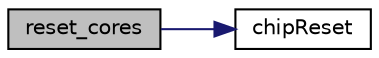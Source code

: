 digraph "reset_cores"
{
 // INTERACTIVE_SVG=YES
  edge [fontname="Helvetica",fontsize="10",labelfontname="Helvetica",labelfontsize="10"];
  node [fontname="Helvetica",fontsize="10",shape=record];
  rankdir="LR";
  Node1 [label="reset_cores",height=0.2,width=0.4,color="black", fillcolor="grey75", style="filled" fontcolor="black"];
  Node1 -> Node2 [color="midnightblue",fontsize="10",style="solid",fontname="Helvetica"];
  Node2 [label="chipReset",height=0.2,width=0.4,color="black", fillcolor="white", style="filled",URL="$flash__somanet_8xc.html#ae0cf88fef5c51793564b20d61d2abfa8"];
}
